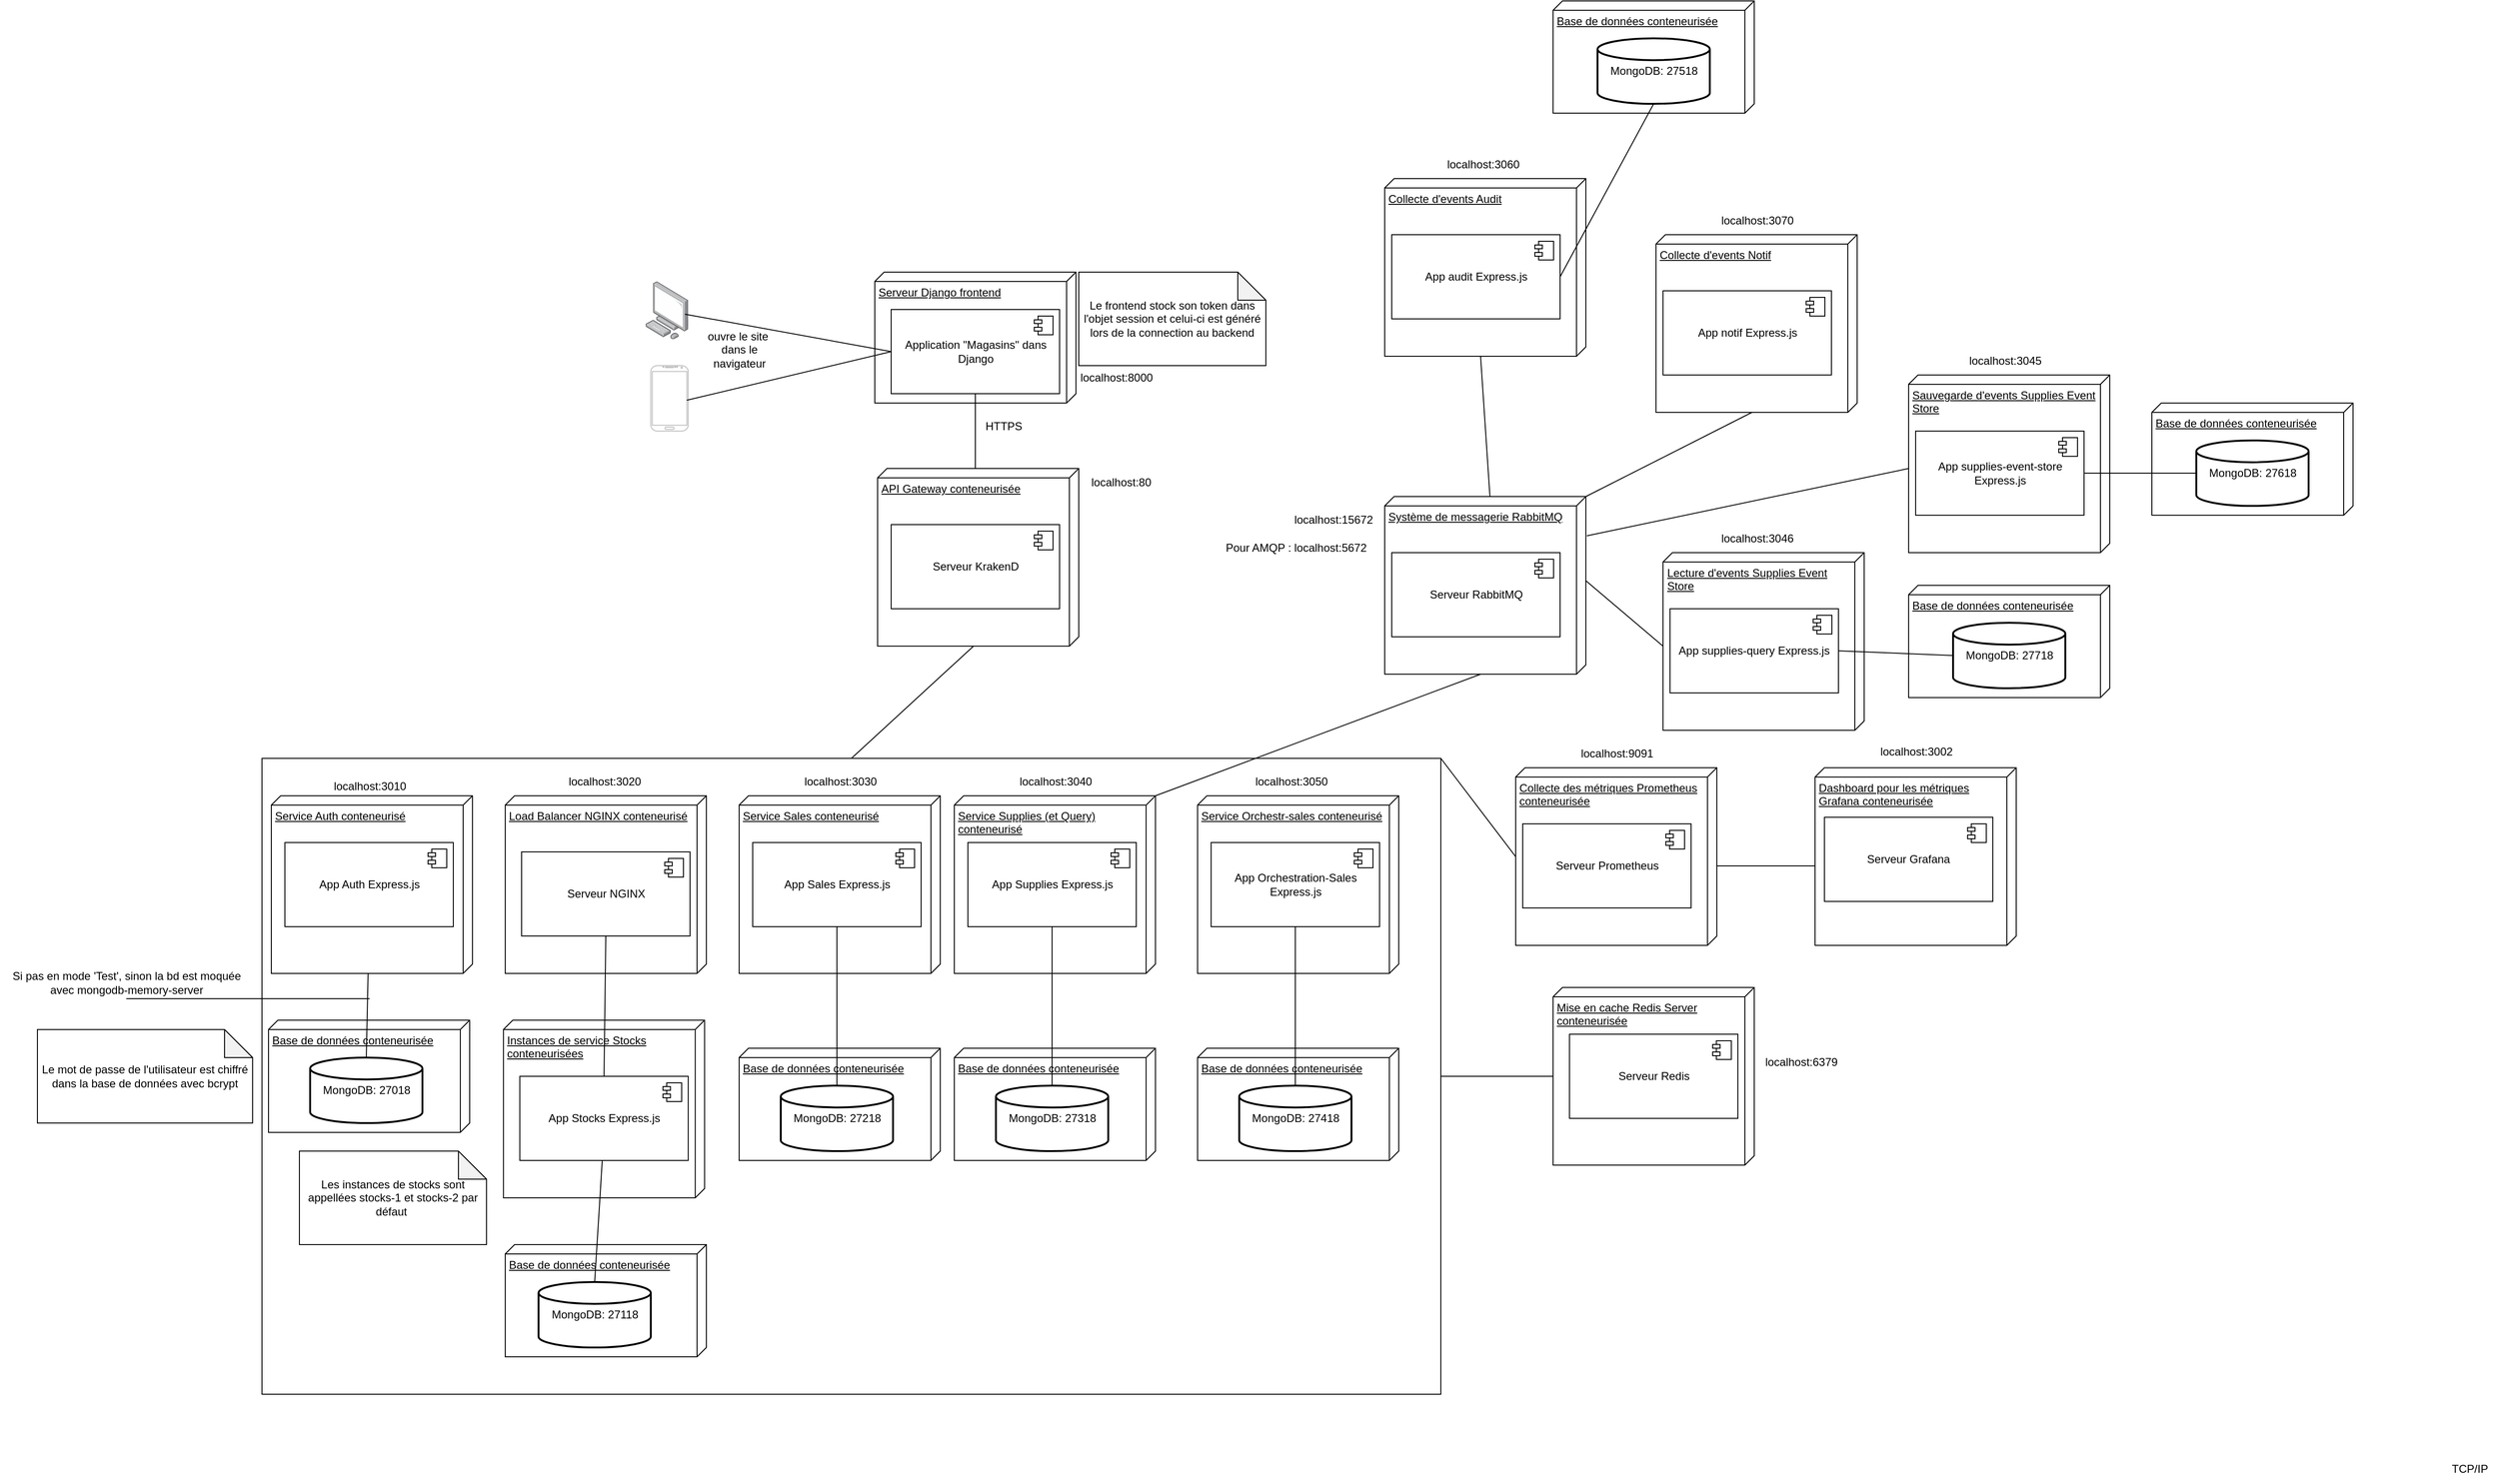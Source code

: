 <mxfile version="28.0.6">
  <diagram name="Page-1" id="Jg8U7hXsXEiE1cdNCVom">
    <mxGraphModel dx="2515" dy="1857" grid="1" gridSize="10" guides="1" tooltips="1" connect="1" arrows="1" fold="1" page="1" pageScale="1" pageWidth="850" pageHeight="1100" math="0" shadow="0">
      <root>
        <mxCell id="0" />
        <mxCell id="1" parent="0" />
        <mxCell id="GhewmwEgdhuC50ORv9Y2-1" value="Serveur Django frontend" style="verticalAlign=top;align=left;spacingTop=8;spacingLeft=2;spacingRight=12;shape=cube;size=10;direction=south;fontStyle=4;html=1;whiteSpace=wrap;" parent="1" vertex="1">
          <mxGeometry x="315" y="30" width="215" height="140" as="geometry" />
        </mxCell>
        <mxCell id="GhewmwEgdhuC50ORv9Y2-2" value="Application &quot;Magasins&quot; dans Django" style="html=1;dropTarget=0;whiteSpace=wrap;" parent="1" vertex="1">
          <mxGeometry x="332.5" y="70" width="180" height="90" as="geometry" />
        </mxCell>
        <mxCell id="GhewmwEgdhuC50ORv9Y2-3" value="" style="shape=module;jettyWidth=8;jettyHeight=4;" parent="GhewmwEgdhuC50ORv9Y2-2" vertex="1">
          <mxGeometry x="1" width="20" height="20" relative="1" as="geometry">
            <mxPoint x="-27" y="7" as="offset" />
          </mxGeometry>
        </mxCell>
        <mxCell id="GhewmwEgdhuC50ORv9Y2-4" value="" style="endArrow=none;html=1;rounded=0;entryX=0.5;entryY=1;entryDx=0;entryDy=0;exitX=0.5;exitY=0;exitDx=0;exitDy=0;" parent="1" source="GhewmwEgdhuC50ORv9Y2-15" target="GhewmwEgdhuC50ORv9Y2-2" edge="1">
          <mxGeometry width="50" height="50" relative="1" as="geometry">
            <mxPoint x="210" y="180" as="sourcePoint" />
            <mxPoint x="260" y="130" as="targetPoint" />
          </mxGeometry>
        </mxCell>
        <mxCell id="GhewmwEgdhuC50ORv9Y2-5" value="HTTPS" style="text;html=1;align=center;verticalAlign=middle;whiteSpace=wrap;rounded=0;" parent="1" vertex="1">
          <mxGeometry x="422.5" y="180" width="60" height="30" as="geometry" />
        </mxCell>
        <mxCell id="GhewmwEgdhuC50ORv9Y2-6" value="TCP/IP" style="text;html=1;align=center;verticalAlign=middle;whiteSpace=wrap;rounded=0;" parent="1" vertex="1">
          <mxGeometry x="1990" y="1295" width="60" height="30" as="geometry" />
        </mxCell>
        <mxCell id="GhewmwEgdhuC50ORv9Y2-7" value="localhost:8000&lt;div&gt;&lt;br&gt;&lt;/div&gt;" style="text;html=1;align=center;verticalAlign=middle;resizable=0;points=[];autosize=1;strokeColor=none;fillColor=none;" parent="1" vertex="1">
          <mxGeometry x="523" y="130" width="100" height="40" as="geometry" />
        </mxCell>
        <mxCell id="GhewmwEgdhuC50ORv9Y2-8" value="" style="image;points=[];aspect=fixed;html=1;align=center;shadow=0;dashed=0;image=img/lib/allied_telesis/computer_and_terminals/Personal_Computer.svg;" parent="1" vertex="1">
          <mxGeometry x="70" y="40" width="45.6" height="61.8" as="geometry" />
        </mxCell>
        <mxCell id="GhewmwEgdhuC50ORv9Y2-9" value="" style="verticalLabelPosition=bottom;verticalAlign=top;html=1;shadow=0;dashed=0;strokeWidth=1;shape=mxgraph.android.phone2;strokeColor=#c0c0c0;" parent="1" vertex="1">
          <mxGeometry x="75.6" y="130" width="40" height="70" as="geometry" />
        </mxCell>
        <mxCell id="GhewmwEgdhuC50ORv9Y2-10" value="" style="endArrow=none;html=1;rounded=0;entryX=0;entryY=0.5;entryDx=0;entryDy=0;exitX=0.96;exitY=0.529;exitDx=0;exitDy=0;exitPerimeter=0;" parent="1" source="GhewmwEgdhuC50ORv9Y2-9" target="GhewmwEgdhuC50ORv9Y2-2" edge="1">
          <mxGeometry width="50" height="50" relative="1" as="geometry">
            <mxPoint x="150" y="200" as="sourcePoint" />
            <mxPoint x="200" y="150" as="targetPoint" />
          </mxGeometry>
        </mxCell>
        <mxCell id="GhewmwEgdhuC50ORv9Y2-11" value="" style="endArrow=none;html=1;rounded=0;entryX=0;entryY=0.5;entryDx=0;entryDy=0;exitX=0.921;exitY=0.566;exitDx=0;exitDy=0;exitPerimeter=0;" parent="1" source="GhewmwEgdhuC50ORv9Y2-8" target="GhewmwEgdhuC50ORv9Y2-2" edge="1">
          <mxGeometry width="50" height="50" relative="1" as="geometry">
            <mxPoint x="220" y="150" as="sourcePoint" />
            <mxPoint x="270" y="100" as="targetPoint" />
          </mxGeometry>
        </mxCell>
        <mxCell id="GhewmwEgdhuC50ORv9Y2-12" value="ouvre le site&amp;nbsp;&lt;div&gt;dans le&lt;/div&gt;&lt;div&gt;navigateur&lt;/div&gt;" style="text;html=1;align=center;verticalAlign=middle;resizable=0;points=[];autosize=1;strokeColor=none;fillColor=none;" parent="1" vertex="1">
          <mxGeometry x="125" y="83" width="90" height="60" as="geometry" />
        </mxCell>
        <mxCell id="GhewmwEgdhuC50ORv9Y2-13" value="Le frontend stock son token dans l&#39;objet session et celui-ci est généré lors de la connection au backend" style="shape=note;whiteSpace=wrap;html=1;backgroundOutline=1;darkOpacity=0.05;" parent="1" vertex="1">
          <mxGeometry x="533" y="30" width="200" height="100" as="geometry" />
        </mxCell>
        <mxCell id="GhewmwEgdhuC50ORv9Y2-14" value="API Gateway conteneurisée" style="verticalAlign=top;align=left;spacingTop=8;spacingLeft=2;spacingRight=12;shape=cube;size=10;direction=south;fontStyle=4;html=1;whiteSpace=wrap;" parent="1" vertex="1">
          <mxGeometry x="318" y="240" width="215" height="190" as="geometry" />
        </mxCell>
        <mxCell id="GhewmwEgdhuC50ORv9Y2-15" value="Serveur KrakenD" style="html=1;dropTarget=0;whiteSpace=wrap;" parent="1" vertex="1">
          <mxGeometry x="332.5" y="300" width="180" height="90" as="geometry" />
        </mxCell>
        <mxCell id="GhewmwEgdhuC50ORv9Y2-16" value="" style="shape=module;jettyWidth=8;jettyHeight=4;" parent="GhewmwEgdhuC50ORv9Y2-15" vertex="1">
          <mxGeometry x="1" width="20" height="20" relative="1" as="geometry">
            <mxPoint x="-27" y="7" as="offset" />
          </mxGeometry>
        </mxCell>
        <mxCell id="GhewmwEgdhuC50ORv9Y2-17" value="localhost:80" style="text;html=1;align=center;verticalAlign=middle;resizable=0;points=[];autosize=1;strokeColor=none;fillColor=none;" parent="1" vertex="1">
          <mxGeometry x="533" y="240" width="90" height="30" as="geometry" />
        </mxCell>
        <mxCell id="GhewmwEgdhuC50ORv9Y2-18" value="" style="endArrow=none;html=1;rounded=0;entryX=1;entryY=0.5;entryDx=0;entryDy=0;exitX=0;exitY=0.5;exitDx=0;exitDy=0;" parent="1" source="GhewmwEgdhuC50ORv9Y2-61" target="GhewmwEgdhuC50ORv9Y2-31" edge="1">
          <mxGeometry width="50" height="50" relative="1" as="geometry">
            <mxPoint x="560" y="720" as="sourcePoint" />
            <mxPoint x="560" y="500" as="targetPoint" />
          </mxGeometry>
        </mxCell>
        <mxCell id="GhewmwEgdhuC50ORv9Y2-19" value="" style="endArrow=none;html=1;rounded=0;entryX=0;entryY=0.5;entryDx=0;entryDy=0;exitX=1;exitY=0;exitDx=0;exitDy=0;" parent="1" source="GhewmwEgdhuC50ORv9Y2-31" target="GhewmwEgdhuC50ORv9Y2-25" edge="1">
          <mxGeometry width="50" height="50" relative="1" as="geometry">
            <mxPoint x="-40" y="550" as="sourcePoint" />
            <mxPoint x="10" y="500" as="targetPoint" />
          </mxGeometry>
        </mxCell>
        <mxCell id="GhewmwEgdhuC50ORv9Y2-20" value="" style="endArrow=none;html=1;rounded=0;entryX=1;entryY=0.5;entryDx=0;entryDy=0;exitX=0.008;exitY=0.578;exitDx=0;exitDy=0;exitPerimeter=0;" parent="1" source="GhewmwEgdhuC50ORv9Y2-29" target="GhewmwEgdhuC50ORv9Y2-25" edge="1">
          <mxGeometry width="50" height="50" relative="1" as="geometry">
            <mxPoint x="950" y="440" as="sourcePoint" />
            <mxPoint x="1000" y="390" as="targetPoint" />
          </mxGeometry>
        </mxCell>
        <mxCell id="GhewmwEgdhuC50ORv9Y2-21" value="localhost:9091" style="text;html=1;align=center;verticalAlign=middle;resizable=0;points=[];autosize=1;strokeColor=none;fillColor=none;" parent="1" vertex="1">
          <mxGeometry x="1057.5" y="530" width="100" height="30" as="geometry" />
        </mxCell>
        <mxCell id="GhewmwEgdhuC50ORv9Y2-22" value="localhost:3002&lt;div&gt;&lt;br&gt;&lt;/div&gt;" style="text;html=1;align=center;verticalAlign=middle;resizable=0;points=[];autosize=1;strokeColor=none;fillColor=none;" parent="1" vertex="1">
          <mxGeometry x="1377.5" y="530" width="100" height="40" as="geometry" />
        </mxCell>
        <mxCell id="GhewmwEgdhuC50ORv9Y2-23" value="" style="group" parent="1" vertex="1" connectable="0">
          <mxGeometry x="1000" y="560" width="215" height="190" as="geometry" />
        </mxCell>
        <mxCell id="GhewmwEgdhuC50ORv9Y2-24" value="Collecte des métriques Prometheus conteneurisée" style="verticalAlign=top;align=left;spacingTop=8;spacingLeft=2;spacingRight=12;shape=cube;size=10;direction=south;fontStyle=4;html=1;whiteSpace=wrap;" parent="GhewmwEgdhuC50ORv9Y2-23" vertex="1">
          <mxGeometry width="215" height="190" as="geometry" />
        </mxCell>
        <mxCell id="GhewmwEgdhuC50ORv9Y2-25" value="Serveur Prometheus" style="html=1;dropTarget=0;whiteSpace=wrap;" parent="GhewmwEgdhuC50ORv9Y2-23" vertex="1">
          <mxGeometry x="7.5" y="60" width="180" height="90" as="geometry" />
        </mxCell>
        <mxCell id="GhewmwEgdhuC50ORv9Y2-26" value="" style="shape=module;jettyWidth=8;jettyHeight=4;" parent="GhewmwEgdhuC50ORv9Y2-25" vertex="1">
          <mxGeometry x="1" width="20" height="20" relative="1" as="geometry">
            <mxPoint x="-27" y="7" as="offset" />
          </mxGeometry>
        </mxCell>
        <mxCell id="GhewmwEgdhuC50ORv9Y2-27" value="" style="group" parent="1" vertex="1" connectable="0">
          <mxGeometry x="1320" y="560" width="215" height="190" as="geometry" />
        </mxCell>
        <mxCell id="GhewmwEgdhuC50ORv9Y2-28" value="Dashboard pour les métriques Grafana conteneurisée" style="verticalAlign=top;align=left;spacingTop=8;spacingLeft=2;spacingRight=12;shape=cube;size=10;direction=south;fontStyle=4;html=1;whiteSpace=wrap;" parent="GhewmwEgdhuC50ORv9Y2-27" vertex="1">
          <mxGeometry width="215" height="190" as="geometry" />
        </mxCell>
        <mxCell id="GhewmwEgdhuC50ORv9Y2-29" value="Serveur Grafana" style="html=1;dropTarget=0;whiteSpace=wrap;" parent="GhewmwEgdhuC50ORv9Y2-27" vertex="1">
          <mxGeometry x="10" y="53" width="180" height="90" as="geometry" />
        </mxCell>
        <mxCell id="GhewmwEgdhuC50ORv9Y2-30" value="" style="shape=module;jettyWidth=8;jettyHeight=4;" parent="GhewmwEgdhuC50ORv9Y2-29" vertex="1">
          <mxGeometry x="1" width="20" height="20" relative="1" as="geometry">
            <mxPoint x="-27" y="7" as="offset" />
          </mxGeometry>
        </mxCell>
        <mxCell id="GhewmwEgdhuC50ORv9Y2-31" value="" style="rounded=0;whiteSpace=wrap;html=1;" parent="1" vertex="1">
          <mxGeometry x="-340" y="550" width="1260" height="680" as="geometry" />
        </mxCell>
        <mxCell id="GhewmwEgdhuC50ORv9Y2-32" value="" style="endArrow=none;html=1;rounded=0;entryX=0;entryY=0;entryDx=190;entryDy=112.5;entryPerimeter=0;exitX=0.5;exitY=0;exitDx=0;exitDy=0;" parent="1" source="GhewmwEgdhuC50ORv9Y2-31" target="GhewmwEgdhuC50ORv9Y2-14" edge="1">
          <mxGeometry width="50" height="50" relative="1" as="geometry">
            <mxPoint x="-210" y="410" as="sourcePoint" />
            <mxPoint x="-160" y="360" as="targetPoint" />
          </mxGeometry>
        </mxCell>
        <mxCell id="GhewmwEgdhuC50ORv9Y2-33" value="" style="group" parent="1" vertex="1" connectable="0">
          <mxGeometry x="-620" y="560" width="505" height="390" as="geometry" />
        </mxCell>
        <mxCell id="GhewmwEgdhuC50ORv9Y2-34" value="Base de données conteneurisée" style="verticalAlign=top;align=left;spacingTop=8;spacingLeft=2;spacingRight=12;shape=cube;size=10;direction=south;fontStyle=4;html=1;whiteSpace=wrap;" parent="GhewmwEgdhuC50ORv9Y2-33" vertex="1">
          <mxGeometry x="287" y="270" width="215" height="120" as="geometry" />
        </mxCell>
        <mxCell id="GhewmwEgdhuC50ORv9Y2-35" value="MongoDB: 27018" style="strokeWidth=2;html=1;shape=mxgraph.flowchart.database;whiteSpace=wrap;" parent="GhewmwEgdhuC50ORv9Y2-33" vertex="1">
          <mxGeometry x="331.5" y="310" width="120" height="70" as="geometry" />
        </mxCell>
        <mxCell id="GhewmwEgdhuC50ORv9Y2-36" value="" style="endArrow=none;html=1;rounded=0;entryX=0.5;entryY=1;entryDx=0;entryDy=0;exitX=0.5;exitY=0;exitDx=0;exitDy=0;exitPerimeter=0;" parent="GhewmwEgdhuC50ORv9Y2-33" source="GhewmwEgdhuC50ORv9Y2-35" target="GhewmwEgdhuC50ORv9Y2-42" edge="1">
          <mxGeometry width="50" height="50" relative="1" as="geometry">
            <mxPoint x="510" y="-440" as="sourcePoint" />
            <mxPoint x="560" y="-490" as="targetPoint" />
          </mxGeometry>
        </mxCell>
        <mxCell id="GhewmwEgdhuC50ORv9Y2-37" value="localhost:3010" style="text;html=1;align=center;verticalAlign=middle;resizable=0;points=[];autosize=1;strokeColor=none;fillColor=none;" parent="GhewmwEgdhuC50ORv9Y2-33" vertex="1">
          <mxGeometry x="344.5" y="5" width="100" height="30" as="geometry" />
        </mxCell>
        <mxCell id="GhewmwEgdhuC50ORv9Y2-38" value="" style="endArrow=none;html=1;rounded=0;" parent="GhewmwEgdhuC50ORv9Y2-33" edge="1">
          <mxGeometry width="50" height="50" relative="1" as="geometry">
            <mxPoint x="135" y="247" as="sourcePoint" />
            <mxPoint x="395" y="247" as="targetPoint" />
          </mxGeometry>
        </mxCell>
        <mxCell id="GhewmwEgdhuC50ORv9Y2-39" value="Si pas en mode &#39;Test&#39;, sinon la bd est moquée&lt;div&gt;avec&amp;nbsp;mongodb-memory-server&lt;/div&gt;" style="text;html=1;align=center;verticalAlign=middle;resizable=0;points=[];autosize=1;strokeColor=none;fillColor=none;" parent="GhewmwEgdhuC50ORv9Y2-33" vertex="1">
          <mxGeometry y="210" width="270" height="40" as="geometry" />
        </mxCell>
        <mxCell id="GhewmwEgdhuC50ORv9Y2-40" value="" style="group" parent="GhewmwEgdhuC50ORv9Y2-33" vertex="1" connectable="0">
          <mxGeometry x="290" y="30" width="215" height="190" as="geometry" />
        </mxCell>
        <mxCell id="GhewmwEgdhuC50ORv9Y2-41" value="Service Auth conteneurisé" style="verticalAlign=top;align=left;spacingTop=8;spacingLeft=2;spacingRight=12;shape=cube;size=10;direction=south;fontStyle=4;html=1;whiteSpace=wrap;" parent="GhewmwEgdhuC50ORv9Y2-40" vertex="1">
          <mxGeometry width="215" height="190" as="geometry" />
        </mxCell>
        <mxCell id="GhewmwEgdhuC50ORv9Y2-42" value="App Auth Express.js" style="html=1;dropTarget=0;whiteSpace=wrap;" parent="GhewmwEgdhuC50ORv9Y2-40" vertex="1">
          <mxGeometry x="14.5" y="50" width="180" height="90" as="geometry" />
        </mxCell>
        <mxCell id="GhewmwEgdhuC50ORv9Y2-43" value="" style="shape=module;jettyWidth=8;jettyHeight=4;" parent="GhewmwEgdhuC50ORv9Y2-42" vertex="1">
          <mxGeometry x="1" width="20" height="20" relative="1" as="geometry">
            <mxPoint x="-27" y="7" as="offset" />
          </mxGeometry>
        </mxCell>
        <mxCell id="GhewmwEgdhuC50ORv9Y2-44" value="Le mot de passe de l&#39;utilisateur est chiffré dans la base de données avec bcrypt" style="shape=note;whiteSpace=wrap;html=1;backgroundOutline=1;darkOpacity=0.05;" parent="GhewmwEgdhuC50ORv9Y2-33" vertex="1">
          <mxGeometry x="40" y="280" width="230" height="100" as="geometry" />
        </mxCell>
        <mxCell id="GhewmwEgdhuC50ORv9Y2-45" value="" style="group" parent="1" vertex="1" connectable="0">
          <mxGeometry x="400" y="590" width="215" height="390" as="geometry" />
        </mxCell>
        <mxCell id="GhewmwEgdhuC50ORv9Y2-46" value="Service Supplies (et Query) conteneurisé" style="verticalAlign=top;align=left;spacingTop=8;spacingLeft=2;spacingRight=12;shape=cube;size=10;direction=south;fontStyle=4;html=1;whiteSpace=wrap;" parent="GhewmwEgdhuC50ORv9Y2-45" vertex="1">
          <mxGeometry width="215" height="190" as="geometry" />
        </mxCell>
        <mxCell id="GhewmwEgdhuC50ORv9Y2-47" value="App Supplies Express.js" style="html=1;dropTarget=0;whiteSpace=wrap;" parent="GhewmwEgdhuC50ORv9Y2-45" vertex="1">
          <mxGeometry x="14.5" y="50" width="180" height="90" as="geometry" />
        </mxCell>
        <mxCell id="GhewmwEgdhuC50ORv9Y2-48" value="" style="shape=module;jettyWidth=8;jettyHeight=4;" parent="GhewmwEgdhuC50ORv9Y2-47" vertex="1">
          <mxGeometry x="1" width="20" height="20" relative="1" as="geometry">
            <mxPoint x="-27" y="7" as="offset" />
          </mxGeometry>
        </mxCell>
        <mxCell id="GhewmwEgdhuC50ORv9Y2-49" value="Base de données conteneurisée" style="verticalAlign=top;align=left;spacingTop=8;spacingLeft=2;spacingRight=12;shape=cube;size=10;direction=south;fontStyle=4;html=1;whiteSpace=wrap;" parent="GhewmwEgdhuC50ORv9Y2-45" vertex="1">
          <mxGeometry y="270" width="215" height="120" as="geometry" />
        </mxCell>
        <mxCell id="GhewmwEgdhuC50ORv9Y2-50" value="MongoDB: 27318" style="strokeWidth=2;html=1;shape=mxgraph.flowchart.database;whiteSpace=wrap;" parent="GhewmwEgdhuC50ORv9Y2-45" vertex="1">
          <mxGeometry x="44.5" y="310" width="120" height="70" as="geometry" />
        </mxCell>
        <mxCell id="GhewmwEgdhuC50ORv9Y2-51" value="" style="endArrow=none;html=1;rounded=0;entryX=0.5;entryY=1;entryDx=0;entryDy=0;exitX=0.5;exitY=0;exitDx=0;exitDy=0;exitPerimeter=0;" parent="GhewmwEgdhuC50ORv9Y2-45" source="GhewmwEgdhuC50ORv9Y2-50" target="GhewmwEgdhuC50ORv9Y2-47" edge="1">
          <mxGeometry width="50" height="50" relative="1" as="geometry">
            <mxPoint x="-78" y="-50" as="sourcePoint" />
            <mxPoint x="-28" y="-100" as="targetPoint" />
          </mxGeometry>
        </mxCell>
        <mxCell id="GhewmwEgdhuC50ORv9Y2-52" value="" style="group" parent="1" vertex="1" connectable="0">
          <mxGeometry x="170" y="590" width="215" height="390" as="geometry" />
        </mxCell>
        <mxCell id="GhewmwEgdhuC50ORv9Y2-53" value="Service Sales conteneurisé" style="verticalAlign=top;align=left;spacingTop=8;spacingLeft=2;spacingRight=12;shape=cube;size=10;direction=south;fontStyle=4;html=1;whiteSpace=wrap;" parent="GhewmwEgdhuC50ORv9Y2-52" vertex="1">
          <mxGeometry width="215" height="190" as="geometry" />
        </mxCell>
        <mxCell id="GhewmwEgdhuC50ORv9Y2-54" value="App Sales Express.js" style="html=1;dropTarget=0;whiteSpace=wrap;" parent="GhewmwEgdhuC50ORv9Y2-52" vertex="1">
          <mxGeometry x="14.5" y="50" width="180" height="90" as="geometry" />
        </mxCell>
        <mxCell id="GhewmwEgdhuC50ORv9Y2-55" value="" style="shape=module;jettyWidth=8;jettyHeight=4;" parent="GhewmwEgdhuC50ORv9Y2-54" vertex="1">
          <mxGeometry x="1" width="20" height="20" relative="1" as="geometry">
            <mxPoint x="-27" y="7" as="offset" />
          </mxGeometry>
        </mxCell>
        <mxCell id="GhewmwEgdhuC50ORv9Y2-56" value="Base de données conteneurisée" style="verticalAlign=top;align=left;spacingTop=8;spacingLeft=2;spacingRight=12;shape=cube;size=10;direction=south;fontStyle=4;html=1;whiteSpace=wrap;" parent="GhewmwEgdhuC50ORv9Y2-52" vertex="1">
          <mxGeometry y="270" width="215" height="120" as="geometry" />
        </mxCell>
        <mxCell id="GhewmwEgdhuC50ORv9Y2-57" value="MongoDB: 27218" style="strokeWidth=2;html=1;shape=mxgraph.flowchart.database;whiteSpace=wrap;" parent="GhewmwEgdhuC50ORv9Y2-52" vertex="1">
          <mxGeometry x="44.5" y="310" width="120" height="70" as="geometry" />
        </mxCell>
        <mxCell id="GhewmwEgdhuC50ORv9Y2-58" value="" style="endArrow=none;html=1;rounded=0;entryX=0.5;entryY=1;entryDx=0;entryDy=0;exitX=0.5;exitY=0;exitDx=0;exitDy=0;exitPerimeter=0;" parent="GhewmwEgdhuC50ORv9Y2-52" source="GhewmwEgdhuC50ORv9Y2-57" target="GhewmwEgdhuC50ORv9Y2-54" edge="1">
          <mxGeometry width="50" height="50" relative="1" as="geometry">
            <mxPoint x="-78" y="-50" as="sourcePoint" />
            <mxPoint x="-28" y="-100" as="targetPoint" />
          </mxGeometry>
        </mxCell>
        <mxCell id="GhewmwEgdhuC50ORv9Y2-59" value="" style="group" parent="1" vertex="1" connectable="0">
          <mxGeometry x="1040" y="795" width="315" height="190" as="geometry" />
        </mxCell>
        <mxCell id="GhewmwEgdhuC50ORv9Y2-60" value="Mise en cache Redis Server conteneurisée" style="verticalAlign=top;align=left;spacingTop=8;spacingLeft=2;spacingRight=12;shape=cube;size=10;direction=south;fontStyle=4;html=1;whiteSpace=wrap;" parent="GhewmwEgdhuC50ORv9Y2-59" vertex="1">
          <mxGeometry width="215" height="190" as="geometry" />
        </mxCell>
        <mxCell id="GhewmwEgdhuC50ORv9Y2-61" value="Serveur Redis" style="html=1;dropTarget=0;whiteSpace=wrap;" parent="GhewmwEgdhuC50ORv9Y2-59" vertex="1">
          <mxGeometry x="17.5" y="50" width="180" height="90" as="geometry" />
        </mxCell>
        <mxCell id="GhewmwEgdhuC50ORv9Y2-62" value="" style="shape=module;jettyWidth=8;jettyHeight=4;" parent="GhewmwEgdhuC50ORv9Y2-61" vertex="1">
          <mxGeometry x="1" width="20" height="20" relative="1" as="geometry">
            <mxPoint x="-27" y="7" as="offset" />
          </mxGeometry>
        </mxCell>
        <mxCell id="GhewmwEgdhuC50ORv9Y2-63" value="localhost:6379" style="text;html=1;align=center;verticalAlign=middle;resizable=0;points=[];autosize=1;strokeColor=none;fillColor=none;" parent="GhewmwEgdhuC50ORv9Y2-59" vertex="1">
          <mxGeometry x="215" y="65" width="100" height="30" as="geometry" />
        </mxCell>
        <mxCell id="GhewmwEgdhuC50ORv9Y2-64" value="localhost:3030" style="text;html=1;align=center;verticalAlign=middle;resizable=0;points=[];autosize=1;strokeColor=none;fillColor=none;" parent="1" vertex="1">
          <mxGeometry x="227.5" y="560" width="100" height="30" as="geometry" />
        </mxCell>
        <mxCell id="GhewmwEgdhuC50ORv9Y2-65" value="localhost:3040" style="text;html=1;align=center;verticalAlign=middle;resizable=0;points=[];autosize=1;strokeColor=none;fillColor=none;" parent="1" vertex="1">
          <mxGeometry x="457.5" y="560" width="100" height="30" as="geometry" />
        </mxCell>
        <mxCell id="GhewmwEgdhuC50ORv9Y2-66" value="" style="group" parent="1" vertex="1" connectable="0">
          <mxGeometry x="-80" y="590" width="215" height="190" as="geometry" />
        </mxCell>
        <mxCell id="GhewmwEgdhuC50ORv9Y2-67" value="Load Balancer NGINX conteneurisé" style="verticalAlign=top;align=left;spacingTop=8;spacingLeft=2;spacingRight=12;shape=cube;size=10;direction=south;fontStyle=4;html=1;whiteSpace=wrap;" parent="GhewmwEgdhuC50ORv9Y2-66" vertex="1">
          <mxGeometry width="215" height="190" as="geometry" />
        </mxCell>
        <mxCell id="GhewmwEgdhuC50ORv9Y2-68" value="Serveur NGINX" style="html=1;dropTarget=0;whiteSpace=wrap;" parent="GhewmwEgdhuC50ORv9Y2-66" vertex="1">
          <mxGeometry x="17.5" y="60" width="180" height="90" as="geometry" />
        </mxCell>
        <mxCell id="GhewmwEgdhuC50ORv9Y2-69" value="" style="shape=module;jettyWidth=8;jettyHeight=4;" parent="GhewmwEgdhuC50ORv9Y2-68" vertex="1">
          <mxGeometry x="1" width="20" height="20" relative="1" as="geometry">
            <mxPoint x="-27" y="7" as="offset" />
          </mxGeometry>
        </mxCell>
        <mxCell id="GhewmwEgdhuC50ORv9Y2-70" value="localhost:3020" style="text;html=1;align=center;verticalAlign=middle;resizable=0;points=[];autosize=1;strokeColor=none;fillColor=none;" parent="1" vertex="1">
          <mxGeometry x="-24.4" y="560" width="100" height="30" as="geometry" />
        </mxCell>
        <mxCell id="GhewmwEgdhuC50ORv9Y2-71" value="" style="group" parent="1" vertex="1" connectable="0">
          <mxGeometry x="-81.9" y="830" width="215" height="190" as="geometry" />
        </mxCell>
        <mxCell id="GhewmwEgdhuC50ORv9Y2-72" value="Instances de service Stocks conteneurisées" style="verticalAlign=top;align=left;spacingTop=8;spacingLeft=2;spacingRight=12;shape=cube;size=10;direction=south;fontStyle=4;html=1;whiteSpace=wrap;" parent="GhewmwEgdhuC50ORv9Y2-71" vertex="1">
          <mxGeometry width="215" height="190" as="geometry" />
        </mxCell>
        <mxCell id="GhewmwEgdhuC50ORv9Y2-73" value="App Stocks Express.js" style="html=1;dropTarget=0;whiteSpace=wrap;" parent="GhewmwEgdhuC50ORv9Y2-71" vertex="1">
          <mxGeometry x="17.5" y="60" width="180" height="90" as="geometry" />
        </mxCell>
        <mxCell id="GhewmwEgdhuC50ORv9Y2-74" value="" style="shape=module;jettyWidth=8;jettyHeight=4;" parent="GhewmwEgdhuC50ORv9Y2-73" vertex="1">
          <mxGeometry x="1" width="20" height="20" relative="1" as="geometry">
            <mxPoint x="-27" y="7" as="offset" />
          </mxGeometry>
        </mxCell>
        <mxCell id="GhewmwEgdhuC50ORv9Y2-75" value="" style="endArrow=none;html=1;rounded=0;entryX=0.5;entryY=1;entryDx=0;entryDy=0;exitX=0.5;exitY=0;exitDx=0;exitDy=0;" parent="1" source="GhewmwEgdhuC50ORv9Y2-73" target="GhewmwEgdhuC50ORv9Y2-68" edge="1">
          <mxGeometry width="50" height="50" relative="1" as="geometry">
            <mxPoint x="340" y="1050" as="sourcePoint" />
            <mxPoint x="340" y="880" as="targetPoint" />
          </mxGeometry>
        </mxCell>
        <mxCell id="GhewmwEgdhuC50ORv9Y2-76" value="Les instances de stocks sont appellées stocks-1 et stocks-2 par défaut&amp;nbsp;" style="shape=note;whiteSpace=wrap;html=1;backgroundOutline=1;darkOpacity=0.05;" parent="1" vertex="1">
          <mxGeometry x="-300" y="970" width="200" height="100" as="geometry" />
        </mxCell>
        <mxCell id="GhewmwEgdhuC50ORv9Y2-77" value="Base de données conteneurisée" style="verticalAlign=top;align=left;spacingTop=8;spacingLeft=2;spacingRight=12;shape=cube;size=10;direction=south;fontStyle=4;html=1;whiteSpace=wrap;" parent="1" vertex="1">
          <mxGeometry x="-80" y="1070" width="215" height="120" as="geometry" />
        </mxCell>
        <mxCell id="GhewmwEgdhuC50ORv9Y2-78" value="MongoDB: 27118" style="strokeWidth=2;html=1;shape=mxgraph.flowchart.database;whiteSpace=wrap;" parent="1" vertex="1">
          <mxGeometry x="-44.4" y="1110" width="120" height="70" as="geometry" />
        </mxCell>
        <mxCell id="GhewmwEgdhuC50ORv9Y2-79" value="" style="endArrow=none;html=1;rounded=0;entryX=0.5;entryY=1;entryDx=0;entryDy=0;exitX=0.5;exitY=0;exitDx=0;exitDy=0;exitPerimeter=0;" parent="1" source="GhewmwEgdhuC50ORv9Y2-78" edge="1">
          <mxGeometry width="50" height="50" relative="1" as="geometry">
            <mxPoint x="-159.9" y="800" as="sourcePoint" />
            <mxPoint x="23.7" y="980" as="targetPoint" />
          </mxGeometry>
        </mxCell>
        <mxCell id="CBJ2J5tz2s_Q7sceEucf-1" value="" style="group" parent="1" vertex="1" connectable="0">
          <mxGeometry x="660" y="590" width="215" height="390" as="geometry" />
        </mxCell>
        <mxCell id="CBJ2J5tz2s_Q7sceEucf-2" value="Service Orchestr-sales conteneurisé" style="verticalAlign=top;align=left;spacingTop=8;spacingLeft=2;spacingRight=12;shape=cube;size=10;direction=south;fontStyle=4;html=1;whiteSpace=wrap;" parent="CBJ2J5tz2s_Q7sceEucf-1" vertex="1">
          <mxGeometry width="215" height="190" as="geometry" />
        </mxCell>
        <mxCell id="CBJ2J5tz2s_Q7sceEucf-3" value="App Orchestration-Sales Express.js" style="html=1;dropTarget=0;whiteSpace=wrap;" parent="CBJ2J5tz2s_Q7sceEucf-1" vertex="1">
          <mxGeometry x="14.5" y="50" width="180" height="90" as="geometry" />
        </mxCell>
        <mxCell id="CBJ2J5tz2s_Q7sceEucf-4" value="" style="shape=module;jettyWidth=8;jettyHeight=4;" parent="CBJ2J5tz2s_Q7sceEucf-3" vertex="1">
          <mxGeometry x="1" width="20" height="20" relative="1" as="geometry">
            <mxPoint x="-27" y="7" as="offset" />
          </mxGeometry>
        </mxCell>
        <mxCell id="CBJ2J5tz2s_Q7sceEucf-5" value="Base de données conteneurisée" style="verticalAlign=top;align=left;spacingTop=8;spacingLeft=2;spacingRight=12;shape=cube;size=10;direction=south;fontStyle=4;html=1;whiteSpace=wrap;" parent="CBJ2J5tz2s_Q7sceEucf-1" vertex="1">
          <mxGeometry y="270" width="215" height="120" as="geometry" />
        </mxCell>
        <mxCell id="CBJ2J5tz2s_Q7sceEucf-6" value="MongoDB: 27418" style="strokeWidth=2;html=1;shape=mxgraph.flowchart.database;whiteSpace=wrap;" parent="CBJ2J5tz2s_Q7sceEucf-1" vertex="1">
          <mxGeometry x="44.5" y="310" width="120" height="70" as="geometry" />
        </mxCell>
        <mxCell id="CBJ2J5tz2s_Q7sceEucf-7" value="" style="endArrow=none;html=1;rounded=0;entryX=0.5;entryY=1;entryDx=0;entryDy=0;exitX=0.5;exitY=0;exitDx=0;exitDy=0;exitPerimeter=0;" parent="CBJ2J5tz2s_Q7sceEucf-1" source="CBJ2J5tz2s_Q7sceEucf-6" target="CBJ2J5tz2s_Q7sceEucf-3" edge="1">
          <mxGeometry width="50" height="50" relative="1" as="geometry">
            <mxPoint x="-78" y="-50" as="sourcePoint" />
            <mxPoint x="-28" y="-100" as="targetPoint" />
          </mxGeometry>
        </mxCell>
        <mxCell id="CBJ2J5tz2s_Q7sceEucf-8" value="localhost:3050" style="text;html=1;align=center;verticalAlign=middle;resizable=0;points=[];autosize=1;strokeColor=none;fillColor=none;" parent="1" vertex="1">
          <mxGeometry x="710" y="560" width="100" height="30" as="geometry" />
        </mxCell>
        <mxCell id="VatikRrFPTTvJ2XUA5qx-7" value="" style="group" vertex="1" connectable="0" parent="1">
          <mxGeometry x="860" y="-70" width="215" height="190" as="geometry" />
        </mxCell>
        <mxCell id="VatikRrFPTTvJ2XUA5qx-8" value="Collecte d&#39;events Audit" style="verticalAlign=top;align=left;spacingTop=8;spacingLeft=2;spacingRight=12;shape=cube;size=10;direction=south;fontStyle=4;html=1;whiteSpace=wrap;" vertex="1" parent="VatikRrFPTTvJ2XUA5qx-7">
          <mxGeometry width="215" height="190" as="geometry" />
        </mxCell>
        <mxCell id="VatikRrFPTTvJ2XUA5qx-9" value="App audit Express.js" style="html=1;dropTarget=0;whiteSpace=wrap;" vertex="1" parent="VatikRrFPTTvJ2XUA5qx-7">
          <mxGeometry x="7.5" y="60" width="180" height="90" as="geometry" />
        </mxCell>
        <mxCell id="VatikRrFPTTvJ2XUA5qx-10" value="" style="shape=module;jettyWidth=8;jettyHeight=4;" vertex="1" parent="VatikRrFPTTvJ2XUA5qx-9">
          <mxGeometry x="1" width="20" height="20" relative="1" as="geometry">
            <mxPoint x="-27" y="7" as="offset" />
          </mxGeometry>
        </mxCell>
        <mxCell id="VatikRrFPTTvJ2XUA5qx-11" value="" style="group" vertex="1" connectable="0" parent="1">
          <mxGeometry x="1150" y="-10" width="215" height="190" as="geometry" />
        </mxCell>
        <mxCell id="VatikRrFPTTvJ2XUA5qx-12" value="Collecte d&#39;events Notif" style="verticalAlign=top;align=left;spacingTop=8;spacingLeft=2;spacingRight=12;shape=cube;size=10;direction=south;fontStyle=4;html=1;whiteSpace=wrap;" vertex="1" parent="VatikRrFPTTvJ2XUA5qx-11">
          <mxGeometry width="215" height="190" as="geometry" />
        </mxCell>
        <mxCell id="VatikRrFPTTvJ2XUA5qx-13" value="App notif Express.js" style="html=1;dropTarget=0;whiteSpace=wrap;" vertex="1" parent="VatikRrFPTTvJ2XUA5qx-11">
          <mxGeometry x="7.5" y="60" width="180" height="90" as="geometry" />
        </mxCell>
        <mxCell id="VatikRrFPTTvJ2XUA5qx-14" value="" style="shape=module;jettyWidth=8;jettyHeight=4;" vertex="1" parent="VatikRrFPTTvJ2XUA5qx-13">
          <mxGeometry x="1" width="20" height="20" relative="1" as="geometry">
            <mxPoint x="-27" y="7" as="offset" />
          </mxGeometry>
        </mxCell>
        <mxCell id="VatikRrFPTTvJ2XUA5qx-15" value="" style="group" vertex="1" connectable="0" parent="1">
          <mxGeometry x="1420" y="140" width="215" height="190" as="geometry" />
        </mxCell>
        <mxCell id="VatikRrFPTTvJ2XUA5qx-16" value="Sauvegarde d&#39;events Supplies Event Store" style="verticalAlign=top;align=left;spacingTop=8;spacingLeft=2;spacingRight=12;shape=cube;size=10;direction=south;fontStyle=4;html=1;whiteSpace=wrap;" vertex="1" parent="VatikRrFPTTvJ2XUA5qx-15">
          <mxGeometry width="215" height="190" as="geometry" />
        </mxCell>
        <mxCell id="VatikRrFPTTvJ2XUA5qx-17" value="App supplies-event-store Express.js" style="html=1;dropTarget=0;whiteSpace=wrap;" vertex="1" parent="VatikRrFPTTvJ2XUA5qx-15">
          <mxGeometry x="7.5" y="60" width="180" height="90" as="geometry" />
        </mxCell>
        <mxCell id="VatikRrFPTTvJ2XUA5qx-18" value="" style="shape=module;jettyWidth=8;jettyHeight=4;" vertex="1" parent="VatikRrFPTTvJ2XUA5qx-17">
          <mxGeometry x="1" width="20" height="20" relative="1" as="geometry">
            <mxPoint x="-27" y="7" as="offset" />
          </mxGeometry>
        </mxCell>
        <mxCell id="VatikRrFPTTvJ2XUA5qx-19" value="" style="group" vertex="1" connectable="0" parent="1">
          <mxGeometry x="1157.5" y="330" width="215" height="190" as="geometry" />
        </mxCell>
        <mxCell id="VatikRrFPTTvJ2XUA5qx-20" value="Lecture d&#39;events Supplies Event Store" style="verticalAlign=top;align=left;spacingTop=8;spacingLeft=2;spacingRight=12;shape=cube;size=10;direction=south;fontStyle=4;html=1;whiteSpace=wrap;" vertex="1" parent="VatikRrFPTTvJ2XUA5qx-19">
          <mxGeometry width="215" height="190" as="geometry" />
        </mxCell>
        <mxCell id="VatikRrFPTTvJ2XUA5qx-21" value="App supplies-query Express.js" style="html=1;dropTarget=0;whiteSpace=wrap;" vertex="1" parent="VatikRrFPTTvJ2XUA5qx-19">
          <mxGeometry x="7.5" y="60" width="180" height="90" as="geometry" />
        </mxCell>
        <mxCell id="VatikRrFPTTvJ2XUA5qx-22" value="" style="shape=module;jettyWidth=8;jettyHeight=4;" vertex="1" parent="VatikRrFPTTvJ2XUA5qx-21">
          <mxGeometry x="1" width="20" height="20" relative="1" as="geometry">
            <mxPoint x="-27" y="7" as="offset" />
          </mxGeometry>
        </mxCell>
        <mxCell id="VatikRrFPTTvJ2XUA5qx-23" value="" style="group" vertex="1" connectable="0" parent="1">
          <mxGeometry x="860" y="210" width="215" height="250" as="geometry" />
        </mxCell>
        <mxCell id="VatikRrFPTTvJ2XUA5qx-1" value="" style="group" vertex="1" connectable="0" parent="VatikRrFPTTvJ2XUA5qx-23">
          <mxGeometry y="60" width="215" height="190" as="geometry" />
        </mxCell>
        <mxCell id="VatikRrFPTTvJ2XUA5qx-2" value="Système de messagerie RabbitMQ" style="verticalAlign=top;align=left;spacingTop=8;spacingLeft=2;spacingRight=12;shape=cube;size=10;direction=south;fontStyle=4;html=1;whiteSpace=wrap;" vertex="1" parent="VatikRrFPTTvJ2XUA5qx-1">
          <mxGeometry width="215" height="190" as="geometry" />
        </mxCell>
        <mxCell id="VatikRrFPTTvJ2XUA5qx-3" value="Serveur RabbitMQ" style="html=1;dropTarget=0;whiteSpace=wrap;" vertex="1" parent="VatikRrFPTTvJ2XUA5qx-1">
          <mxGeometry x="7.5" y="60" width="180" height="90" as="geometry" />
        </mxCell>
        <mxCell id="VatikRrFPTTvJ2XUA5qx-4" value="" style="shape=module;jettyWidth=8;jettyHeight=4;" vertex="1" parent="VatikRrFPTTvJ2XUA5qx-3">
          <mxGeometry x="1" width="20" height="20" relative="1" as="geometry">
            <mxPoint x="-27" y="7" as="offset" />
          </mxGeometry>
        </mxCell>
        <mxCell id="VatikRrFPTTvJ2XUA5qx-24" value="localhost:3046" style="text;html=1;align=center;verticalAlign=middle;resizable=0;points=[];autosize=1;strokeColor=none;fillColor=none;" vertex="1" parent="1">
          <mxGeometry x="1207.5" y="300" width="100" height="30" as="geometry" />
        </mxCell>
        <mxCell id="VatikRrFPTTvJ2XUA5qx-25" value="localhost:3045" style="text;html=1;align=center;verticalAlign=middle;resizable=0;points=[];autosize=1;strokeColor=none;fillColor=none;" vertex="1" parent="1">
          <mxGeometry x="1472.5" y="110" width="100" height="30" as="geometry" />
        </mxCell>
        <mxCell id="VatikRrFPTTvJ2XUA5qx-26" value="localhost:3070" style="text;html=1;align=center;verticalAlign=middle;resizable=0;points=[];autosize=1;strokeColor=none;fillColor=none;" vertex="1" parent="1">
          <mxGeometry x="1207.5" y="-40" width="100" height="30" as="geometry" />
        </mxCell>
        <mxCell id="VatikRrFPTTvJ2XUA5qx-27" value="localhost:3060" style="text;html=1;align=center;verticalAlign=middle;resizable=0;points=[];autosize=1;strokeColor=none;fillColor=none;" vertex="1" parent="1">
          <mxGeometry x="915" y="-100" width="100" height="30" as="geometry" />
        </mxCell>
        <mxCell id="VatikRrFPTTvJ2XUA5qx-28" value="" style="endArrow=none;html=1;rounded=0;entryX=0;entryY=0;entryDx=190;entryDy=112.5;entryPerimeter=0;exitX=0;exitY=0;exitDx=0;exitDy=0;exitPerimeter=0;" edge="1" parent="1" source="GhewmwEgdhuC50ORv9Y2-46" target="VatikRrFPTTvJ2XUA5qx-2">
          <mxGeometry width="50" height="50" relative="1" as="geometry">
            <mxPoint x="940" y="640" as="sourcePoint" />
            <mxPoint x="1071" y="520" as="targetPoint" />
          </mxGeometry>
        </mxCell>
        <mxCell id="VatikRrFPTTvJ2XUA5qx-29" value="" style="endArrow=none;html=1;rounded=0;entryX=0;entryY=0;entryDx=190;entryDy=112.5;entryPerimeter=0;exitX=0;exitY=0;exitDx=0;exitDy=102.5;exitPerimeter=0;" edge="1" parent="1" source="VatikRrFPTTvJ2XUA5qx-2" target="VatikRrFPTTvJ2XUA5qx-8">
          <mxGeometry width="50" height="50" relative="1" as="geometry">
            <mxPoint x="630" y="290" as="sourcePoint" />
            <mxPoint x="680" y="240" as="targetPoint" />
          </mxGeometry>
        </mxCell>
        <mxCell id="VatikRrFPTTvJ2XUA5qx-5" value="localhost:15672" style="text;html=1;align=center;verticalAlign=middle;resizable=0;points=[];autosize=1;strokeColor=none;fillColor=none;" vertex="1" parent="1">
          <mxGeometry x="750" y="280" width="110" height="30" as="geometry" />
        </mxCell>
        <mxCell id="VatikRrFPTTvJ2XUA5qx-6" value="Pour AMQP : localhost:5672" style="text;html=1;align=center;verticalAlign=middle;resizable=0;points=[];autosize=1;strokeColor=none;fillColor=none;" vertex="1" parent="1">
          <mxGeometry x="680" y="310" width="170" height="30" as="geometry" />
        </mxCell>
        <mxCell id="VatikRrFPTTvJ2XUA5qx-31" value="" style="endArrow=none;html=1;rounded=0;entryX=0;entryY=0;entryDx=190;entryDy=112.5;entryPerimeter=0;exitX=0;exitY=0;exitDx=0;exitDy=0;exitPerimeter=0;" edge="1" parent="1" source="VatikRrFPTTvJ2XUA5qx-2" target="VatikRrFPTTvJ2XUA5qx-12">
          <mxGeometry width="50" height="50" relative="1" as="geometry">
            <mxPoint x="630" y="450" as="sourcePoint" />
            <mxPoint x="680" y="400" as="targetPoint" />
          </mxGeometry>
        </mxCell>
        <mxCell id="VatikRrFPTTvJ2XUA5qx-32" value="" style="endArrow=none;html=1;rounded=0;entryX=0;entryY=0;entryDx=100;entryDy=215;entryPerimeter=0;exitX=0.221;exitY=-0.005;exitDx=0;exitDy=0;exitPerimeter=0;" edge="1" parent="1" source="VatikRrFPTTvJ2XUA5qx-2" target="VatikRrFPTTvJ2XUA5qx-16">
          <mxGeometry width="50" height="50" relative="1" as="geometry">
            <mxPoint x="1210" y="300" as="sourcePoint" />
            <mxPoint x="1260" y="250" as="targetPoint" />
          </mxGeometry>
        </mxCell>
        <mxCell id="VatikRrFPTTvJ2XUA5qx-33" value="" style="endArrow=none;html=1;rounded=0;entryX=0;entryY=0;entryDx=100;entryDy=215;entryPerimeter=0;exitX=0;exitY=0;exitDx=90;exitDy=0;exitPerimeter=0;" edge="1" parent="1" source="VatikRrFPTTvJ2XUA5qx-2" target="VatikRrFPTTvJ2XUA5qx-20">
          <mxGeometry width="50" height="50" relative="1" as="geometry">
            <mxPoint x="1010" y="540" as="sourcePoint" />
            <mxPoint x="1060" y="490" as="targetPoint" />
          </mxGeometry>
        </mxCell>
        <mxCell id="VatikRrFPTTvJ2XUA5qx-36" value="" style="group" vertex="1" connectable="0" parent="1">
          <mxGeometry x="1040" y="-260" width="215" height="120" as="geometry" />
        </mxCell>
        <mxCell id="VatikRrFPTTvJ2XUA5qx-34" value="Base de données conteneurisée" style="verticalAlign=top;align=left;spacingTop=8;spacingLeft=2;spacingRight=12;shape=cube;size=10;direction=south;fontStyle=4;html=1;whiteSpace=wrap;" vertex="1" parent="VatikRrFPTTvJ2XUA5qx-36">
          <mxGeometry width="215" height="120" as="geometry" />
        </mxCell>
        <mxCell id="VatikRrFPTTvJ2XUA5qx-35" value="MongoDB: 27518" style="strokeWidth=2;html=1;shape=mxgraph.flowchart.database;whiteSpace=wrap;" vertex="1" parent="VatikRrFPTTvJ2XUA5qx-36">
          <mxGeometry x="47.5" y="40" width="120" height="70" as="geometry" />
        </mxCell>
        <mxCell id="VatikRrFPTTvJ2XUA5qx-37" value="" style="endArrow=none;html=1;rounded=0;entryX=0.5;entryY=1;entryDx=0;entryDy=0;entryPerimeter=0;exitX=1;exitY=0.5;exitDx=0;exitDy=0;" edge="1" parent="1" source="VatikRrFPTTvJ2XUA5qx-9" target="VatikRrFPTTvJ2XUA5qx-35">
          <mxGeometry width="50" height="50" relative="1" as="geometry">
            <mxPoint x="770" y="-100" as="sourcePoint" />
            <mxPoint x="820" y="-150" as="targetPoint" />
          </mxGeometry>
        </mxCell>
        <mxCell id="VatikRrFPTTvJ2XUA5qx-38" value="" style="group" vertex="1" connectable="0" parent="1">
          <mxGeometry x="1680" y="170" width="215" height="120" as="geometry" />
        </mxCell>
        <mxCell id="VatikRrFPTTvJ2XUA5qx-39" value="Base de données conteneurisée" style="verticalAlign=top;align=left;spacingTop=8;spacingLeft=2;spacingRight=12;shape=cube;size=10;direction=south;fontStyle=4;html=1;whiteSpace=wrap;" vertex="1" parent="VatikRrFPTTvJ2XUA5qx-38">
          <mxGeometry width="215" height="120" as="geometry" />
        </mxCell>
        <mxCell id="VatikRrFPTTvJ2XUA5qx-40" value="MongoDB: 27618" style="strokeWidth=2;html=1;shape=mxgraph.flowchart.database;whiteSpace=wrap;" vertex="1" parent="VatikRrFPTTvJ2XUA5qx-38">
          <mxGeometry x="47.5" y="40" width="120" height="70" as="geometry" />
        </mxCell>
        <mxCell id="VatikRrFPTTvJ2XUA5qx-41" value="" style="endArrow=none;html=1;rounded=0;entryX=0;entryY=0.5;entryDx=0;entryDy=0;entryPerimeter=0;exitX=1;exitY=0.5;exitDx=0;exitDy=0;" edge="1" parent="1" source="VatikRrFPTTvJ2XUA5qx-17" target="VatikRrFPTTvJ2XUA5qx-40">
          <mxGeometry width="50" height="50" relative="1" as="geometry">
            <mxPoint x="1810" y="200" as="sourcePoint" />
            <mxPoint x="1860" y="150" as="targetPoint" />
          </mxGeometry>
        </mxCell>
        <mxCell id="VatikRrFPTTvJ2XUA5qx-42" value="" style="group" vertex="1" connectable="0" parent="1">
          <mxGeometry x="1420" y="365" width="215" height="120" as="geometry" />
        </mxCell>
        <mxCell id="VatikRrFPTTvJ2XUA5qx-43" value="Base de données conteneurisée" style="verticalAlign=top;align=left;spacingTop=8;spacingLeft=2;spacingRight=12;shape=cube;size=10;direction=south;fontStyle=4;html=1;whiteSpace=wrap;" vertex="1" parent="VatikRrFPTTvJ2XUA5qx-42">
          <mxGeometry width="215" height="120" as="geometry" />
        </mxCell>
        <mxCell id="VatikRrFPTTvJ2XUA5qx-44" value="MongoDB: 27718" style="strokeWidth=2;html=1;shape=mxgraph.flowchart.database;whiteSpace=wrap;" vertex="1" parent="VatikRrFPTTvJ2XUA5qx-42">
          <mxGeometry x="47.5" y="40" width="120" height="70" as="geometry" />
        </mxCell>
        <mxCell id="VatikRrFPTTvJ2XUA5qx-45" value="" style="endArrow=none;html=1;rounded=0;entryX=0;entryY=0.5;entryDx=0;entryDy=0;entryPerimeter=0;exitX=1;exitY=0.5;exitDx=0;exitDy=0;" edge="1" parent="1" source="VatikRrFPTTvJ2XUA5qx-21" target="VatikRrFPTTvJ2XUA5qx-44">
          <mxGeometry width="50" height="50" relative="1" as="geometry">
            <mxPoint x="1480" y="470" as="sourcePoint" />
            <mxPoint x="1530" y="420" as="targetPoint" />
          </mxGeometry>
        </mxCell>
      </root>
    </mxGraphModel>
  </diagram>
</mxfile>
